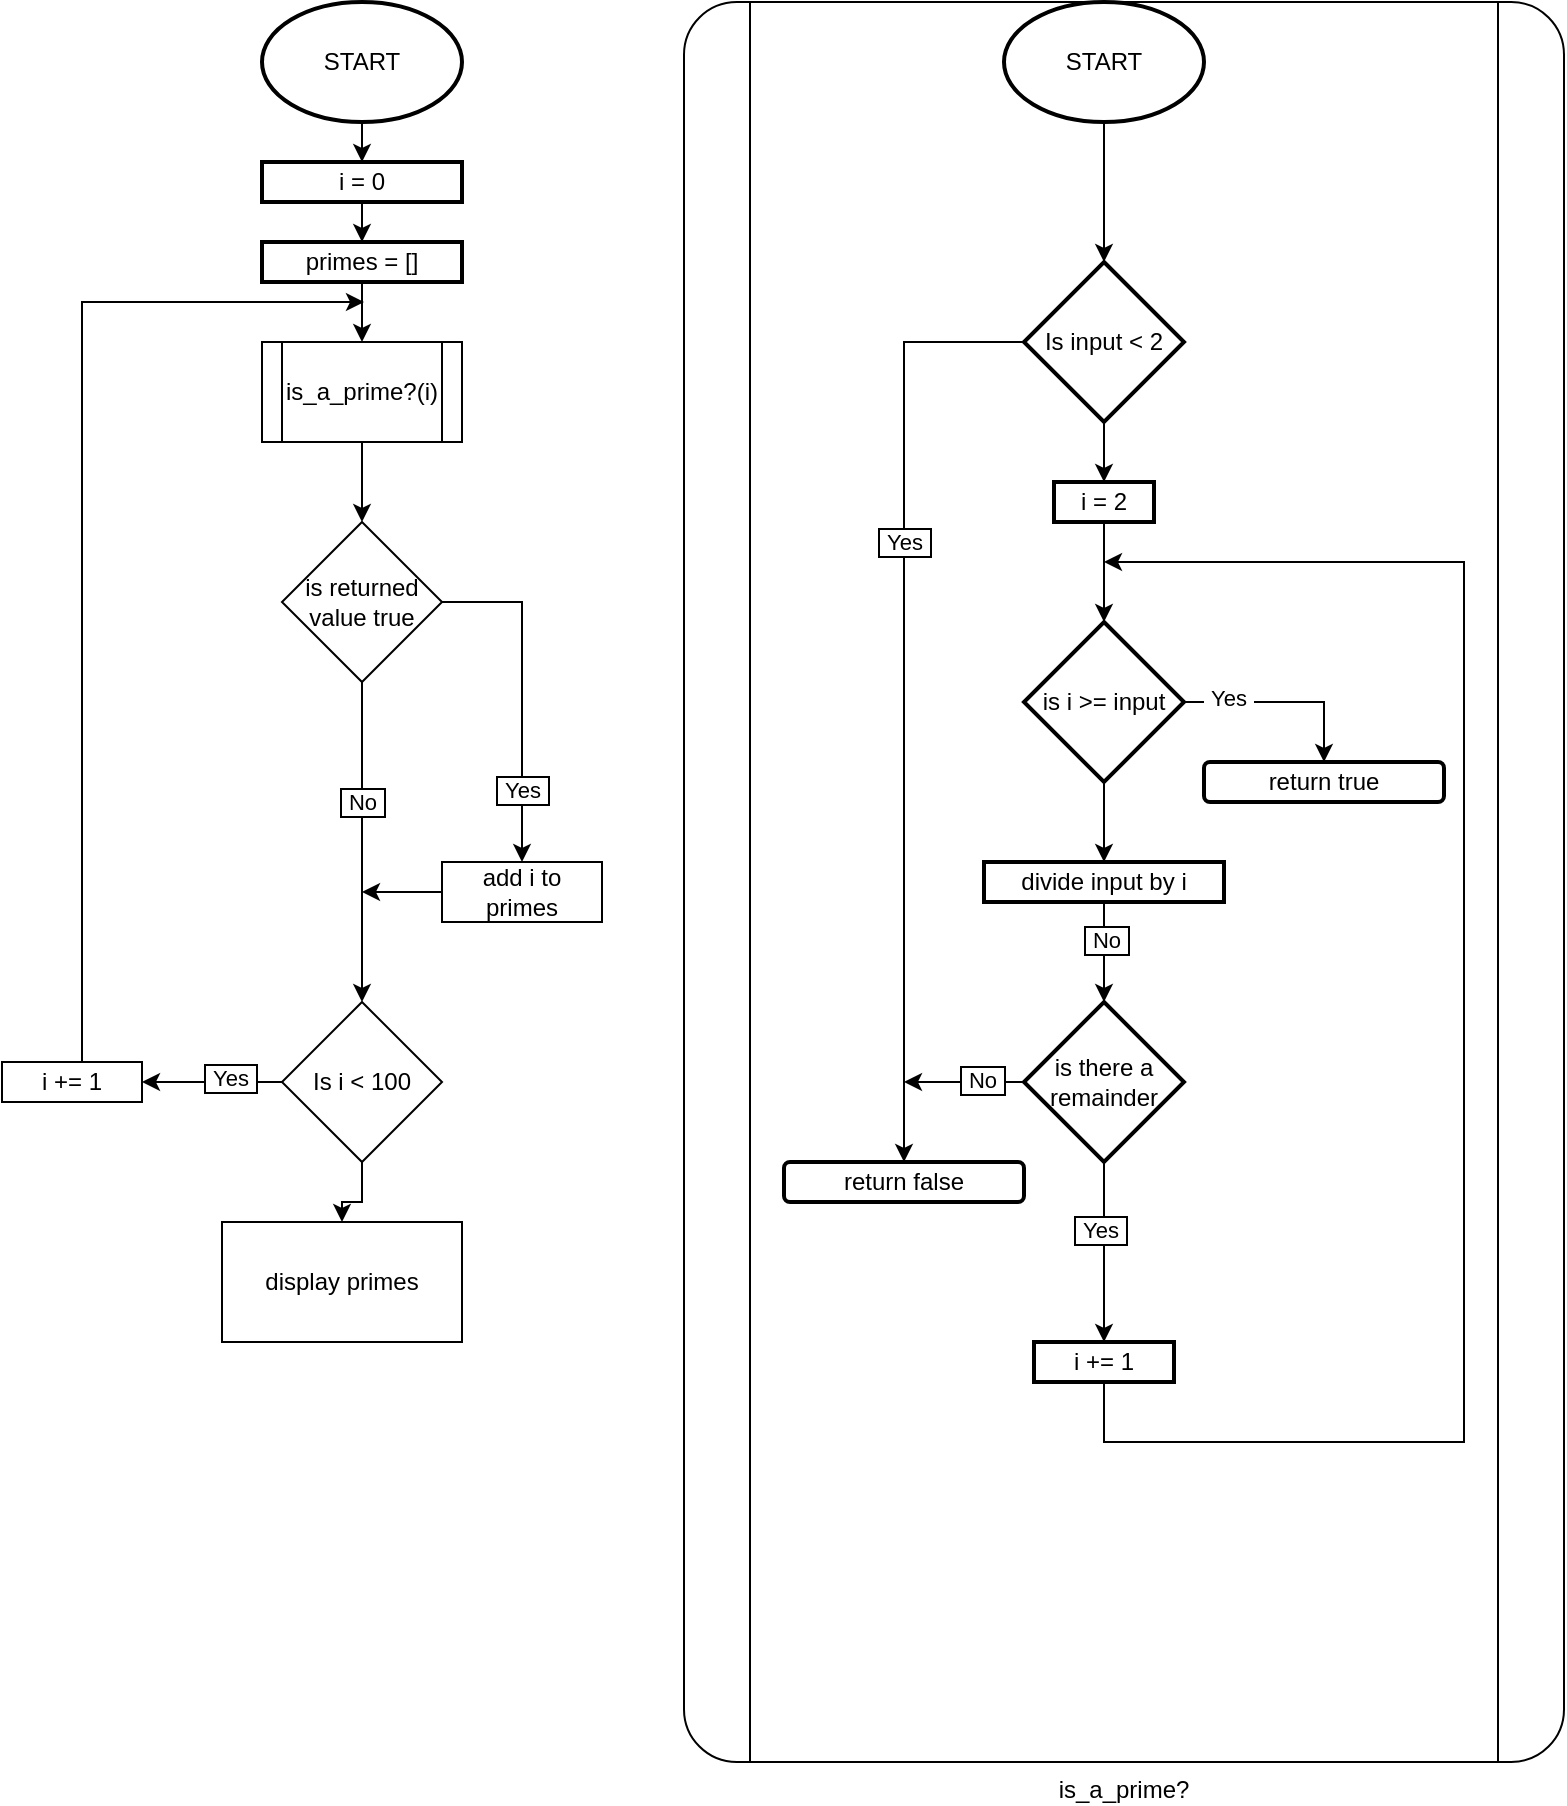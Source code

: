 <mxfile version="17.1.3" type="device"><diagram id="C5RBs43oDa-KdzZeNtuy" name="Page-1"><mxGraphModel dx="1422" dy="705" grid="1" gridSize="10" guides="1" tooltips="1" connect="1" arrows="1" fold="1" page="1" pageScale="1" pageWidth="827" pageHeight="1169" math="0" shadow="0"><root><mxCell id="WIyWlLk6GJQsqaUBKTNV-0"/><mxCell id="WIyWlLk6GJQsqaUBKTNV-1" parent="WIyWlLk6GJQsqaUBKTNV-0"/><mxCell id="H0D4R0VIuWgAQT5FzMQp-45" value="is_a_prime?" style="verticalLabelPosition=bottom;verticalAlign=top;html=1;shape=process;whiteSpace=wrap;rounded=1;size=0.075;arcSize=6;labelBorderColor=none;" vertex="1" parent="WIyWlLk6GJQsqaUBKTNV-1"><mxGeometry x="360" y="40" width="440" height="880" as="geometry"/></mxCell><mxCell id="H0D4R0VIuWgAQT5FzMQp-10" style="edgeStyle=orthogonalEdgeStyle;rounded=0;orthogonalLoop=1;jettySize=auto;html=1;exitX=0.5;exitY=1;exitDx=0;exitDy=0;exitPerimeter=0;entryX=0.5;entryY=0;entryDx=0;entryDy=0;" edge="1" parent="WIyWlLk6GJQsqaUBKTNV-1" source="H0D4R0VIuWgAQT5FzMQp-8" target="H0D4R0VIuWgAQT5FzMQp-9"><mxGeometry relative="1" as="geometry"/></mxCell><mxCell id="H0D4R0VIuWgAQT5FzMQp-8" value="START" style="strokeWidth=2;html=1;shape=mxgraph.flowchart.start_1;whiteSpace=wrap;" vertex="1" parent="WIyWlLk6GJQsqaUBKTNV-1"><mxGeometry x="149" y="40" width="100" height="60" as="geometry"/></mxCell><mxCell id="H0D4R0VIuWgAQT5FzMQp-15" value="" style="edgeStyle=orthogonalEdgeStyle;rounded=0;orthogonalLoop=1;jettySize=auto;html=1;" edge="1" parent="WIyWlLk6GJQsqaUBKTNV-1" source="H0D4R0VIuWgAQT5FzMQp-9" target="H0D4R0VIuWgAQT5FzMQp-14"><mxGeometry relative="1" as="geometry"/></mxCell><mxCell id="H0D4R0VIuWgAQT5FzMQp-9" value="i = 0" style="rounded=0;whiteSpace=wrap;html=1;absoluteArcSize=1;arcSize=14;strokeWidth=2;" vertex="1" parent="WIyWlLk6GJQsqaUBKTNV-1"><mxGeometry x="149" y="120" width="100" height="20" as="geometry"/></mxCell><mxCell id="H0D4R0VIuWgAQT5FzMQp-40" style="edgeStyle=orthogonalEdgeStyle;rounded=0;orthogonalLoop=1;jettySize=auto;html=1;entryX=0.5;entryY=0;entryDx=0;entryDy=0;" edge="1" parent="WIyWlLk6GJQsqaUBKTNV-1" source="H0D4R0VIuWgAQT5FzMQp-14" target="H0D4R0VIuWgAQT5FzMQp-44"><mxGeometry relative="1" as="geometry"><mxPoint x="199" y="220" as="targetPoint"/></mxGeometry></mxCell><mxCell id="H0D4R0VIuWgAQT5FzMQp-14" value="primes = []" style="rounded=0;whiteSpace=wrap;html=1;absoluteArcSize=1;arcSize=14;strokeWidth=2;" vertex="1" parent="WIyWlLk6GJQsqaUBKTNV-1"><mxGeometry x="149" y="160" width="100" height="20" as="geometry"/></mxCell><mxCell id="H0D4R0VIuWgAQT5FzMQp-21" value="" style="edgeStyle=orthogonalEdgeStyle;rounded=0;orthogonalLoop=1;jettySize=auto;html=1;entryX=0.5;entryY=0;entryDx=0;entryDy=0;exitX=1;exitY=0.5;exitDx=0;exitDy=0;" edge="1" parent="WIyWlLk6GJQsqaUBKTNV-1" source="H0D4R0VIuWgAQT5FzMQp-16" target="H0D4R0VIuWgAQT5FzMQp-20"><mxGeometry relative="1" as="geometry"/></mxCell><mxCell id="H0D4R0VIuWgAQT5FzMQp-22" value="&amp;nbsp;Yes&amp;nbsp;" style="edgeLabel;html=1;align=center;verticalAlign=middle;resizable=0;points=[];labelBorderColor=default;spacing=2;spacingTop=0;" vertex="1" connectable="0" parent="H0D4R0VIuWgAQT5FzMQp-21"><mxGeometry x="-0.24" y="1" relative="1" as="geometry"><mxPoint x="-1" y="69" as="offset"/></mxGeometry></mxCell><mxCell id="H0D4R0VIuWgAQT5FzMQp-26" value="" style="edgeStyle=orthogonalEdgeStyle;rounded=0;orthogonalLoop=1;jettySize=auto;html=1;exitX=0.5;exitY=1;exitDx=0;exitDy=0;entryX=0.5;entryY=0;entryDx=0;entryDy=0;" edge="1" parent="WIyWlLk6GJQsqaUBKTNV-1" source="H0D4R0VIuWgAQT5FzMQp-16" target="H0D4R0VIuWgAQT5FzMQp-25"><mxGeometry relative="1" as="geometry"><mxPoint x="180.034" y="450.034" as="sourcePoint"/><mxPoint x="180.034" y="549.966" as="targetPoint"/><Array as="points"><mxPoint x="199" y="500"/><mxPoint x="199" y="500"/></Array></mxGeometry></mxCell><mxCell id="H0D4R0VIuWgAQT5FzMQp-29" value="&amp;nbsp;No&amp;nbsp;" style="edgeLabel;html=1;align=center;verticalAlign=middle;resizable=0;points=[];labelBorderColor=default;" vertex="1" connectable="0" parent="H0D4R0VIuWgAQT5FzMQp-26"><mxGeometry x="-0.348" relative="1" as="geometry"><mxPoint y="8" as="offset"/></mxGeometry></mxCell><mxCell id="H0D4R0VIuWgAQT5FzMQp-16" value="is returned value true" style="rhombus;whiteSpace=wrap;html=1;" vertex="1" parent="WIyWlLk6GJQsqaUBKTNV-1"><mxGeometry x="159" y="300" width="80" height="80" as="geometry"/></mxCell><mxCell id="H0D4R0VIuWgAQT5FzMQp-30" style="edgeStyle=orthogonalEdgeStyle;rounded=0;orthogonalLoop=1;jettySize=auto;html=1;exitX=0;exitY=0.5;exitDx=0;exitDy=0;" edge="1" parent="WIyWlLk6GJQsqaUBKTNV-1" source="H0D4R0VIuWgAQT5FzMQp-20"><mxGeometry relative="1" as="geometry"><mxPoint x="199" y="485" as="targetPoint"/><Array as="points"><mxPoint x="209" y="485"/></Array></mxGeometry></mxCell><mxCell id="H0D4R0VIuWgAQT5FzMQp-20" value="add i to primes" style="whiteSpace=wrap;html=1;" vertex="1" parent="WIyWlLk6GJQsqaUBKTNV-1"><mxGeometry x="239" y="470" width="80" height="30" as="geometry"/></mxCell><mxCell id="H0D4R0VIuWgAQT5FzMQp-33" value="" style="edgeStyle=orthogonalEdgeStyle;rounded=0;orthogonalLoop=1;jettySize=auto;html=1;" edge="1" parent="WIyWlLk6GJQsqaUBKTNV-1" source="H0D4R0VIuWgAQT5FzMQp-25" target="H0D4R0VIuWgAQT5FzMQp-32"><mxGeometry relative="1" as="geometry"/></mxCell><mxCell id="H0D4R0VIuWgAQT5FzMQp-34" value="&amp;nbsp;Yes&amp;nbsp;" style="edgeLabel;html=1;align=center;verticalAlign=middle;resizable=0;points=[];labelBorderColor=default;" vertex="1" connectable="0" parent="H0D4R0VIuWgAQT5FzMQp-33"><mxGeometry x="-0.262" y="-2" relative="1" as="geometry"><mxPoint as="offset"/></mxGeometry></mxCell><mxCell id="H0D4R0VIuWgAQT5FzMQp-37" value="" style="edgeStyle=orthogonalEdgeStyle;rounded=0;orthogonalLoop=1;jettySize=auto;html=1;" edge="1" parent="WIyWlLk6GJQsqaUBKTNV-1" source="H0D4R0VIuWgAQT5FzMQp-25" target="H0D4R0VIuWgAQT5FzMQp-36"><mxGeometry relative="1" as="geometry"/></mxCell><mxCell id="H0D4R0VIuWgAQT5FzMQp-25" value="Is i &amp;lt; 100" style="rhombus;whiteSpace=wrap;html=1;" vertex="1" parent="WIyWlLk6GJQsqaUBKTNV-1"><mxGeometry x="159" y="540" width="80" height="80" as="geometry"/></mxCell><mxCell id="H0D4R0VIuWgAQT5FzMQp-35" style="edgeStyle=orthogonalEdgeStyle;rounded=0;orthogonalLoop=1;jettySize=auto;html=1;" edge="1" parent="WIyWlLk6GJQsqaUBKTNV-1" source="H0D4R0VIuWgAQT5FzMQp-32"><mxGeometry relative="1" as="geometry"><mxPoint x="200" y="190" as="targetPoint"/><Array as="points"><mxPoint x="59" y="190"/></Array></mxGeometry></mxCell><mxCell id="H0D4R0VIuWgAQT5FzMQp-32" value="i += 1" style="whiteSpace=wrap;html=1;" vertex="1" parent="WIyWlLk6GJQsqaUBKTNV-1"><mxGeometry x="19" y="570" width="70" height="20" as="geometry"/></mxCell><mxCell id="H0D4R0VIuWgAQT5FzMQp-36" value="display primes" style="whiteSpace=wrap;html=1;" vertex="1" parent="WIyWlLk6GJQsqaUBKTNV-1"><mxGeometry x="129" y="650" width="120" height="60" as="geometry"/></mxCell><mxCell id="H0D4R0VIuWgAQT5FzMQp-48" value="" style="edgeStyle=orthogonalEdgeStyle;rounded=0;orthogonalLoop=1;jettySize=auto;html=1;" edge="1" parent="WIyWlLk6GJQsqaUBKTNV-1" source="H0D4R0VIuWgAQT5FzMQp-41" target="H0D4R0VIuWgAQT5FzMQp-47"><mxGeometry relative="1" as="geometry"/></mxCell><mxCell id="H0D4R0VIuWgAQT5FzMQp-41" value="START" style="strokeWidth=2;html=1;shape=mxgraph.flowchart.start_1;whiteSpace=wrap;rounded=0;labelBorderColor=none;" vertex="1" parent="WIyWlLk6GJQsqaUBKTNV-1"><mxGeometry x="520" y="40" width="100" height="60" as="geometry"/></mxCell><mxCell id="H0D4R0VIuWgAQT5FzMQp-46" style="edgeStyle=orthogonalEdgeStyle;rounded=0;orthogonalLoop=1;jettySize=auto;html=1;entryX=0.5;entryY=0;entryDx=0;entryDy=0;" edge="1" parent="WIyWlLk6GJQsqaUBKTNV-1" source="H0D4R0VIuWgAQT5FzMQp-44" target="H0D4R0VIuWgAQT5FzMQp-16"><mxGeometry relative="1" as="geometry"/></mxCell><mxCell id="H0D4R0VIuWgAQT5FzMQp-44" value="is_a_prime?(i)" style="shape=process;whiteSpace=wrap;html=1;backgroundOutline=1;rounded=0;labelBorderColor=none;" vertex="1" parent="WIyWlLk6GJQsqaUBKTNV-1"><mxGeometry x="149" y="210" width="100" height="50" as="geometry"/></mxCell><mxCell id="H0D4R0VIuWgAQT5FzMQp-50" value="" style="edgeStyle=orthogonalEdgeStyle;rounded=0;orthogonalLoop=1;jettySize=auto;html=1;exitX=0;exitY=0.5;exitDx=0;exitDy=0;" edge="1" parent="WIyWlLk6GJQsqaUBKTNV-1" source="H0D4R0VIuWgAQT5FzMQp-47" target="H0D4R0VIuWgAQT5FzMQp-49"><mxGeometry relative="1" as="geometry"/></mxCell><mxCell id="H0D4R0VIuWgAQT5FzMQp-52" value="&amp;nbsp;Yes&amp;nbsp;" style="edgeLabel;html=1;align=center;verticalAlign=middle;resizable=0;points=[];labelBorderColor=default;" vertex="1" connectable="0" parent="H0D4R0VIuWgAQT5FzMQp-50"><mxGeometry x="-0.32" relative="1" as="geometry"><mxPoint as="offset"/></mxGeometry></mxCell><mxCell id="H0D4R0VIuWgAQT5FzMQp-54" value="" style="edgeStyle=orthogonalEdgeStyle;rounded=0;orthogonalLoop=1;jettySize=auto;html=1;" edge="1" parent="WIyWlLk6GJQsqaUBKTNV-1" source="H0D4R0VIuWgAQT5FzMQp-47" target="H0D4R0VIuWgAQT5FzMQp-53"><mxGeometry relative="1" as="geometry"/></mxCell><mxCell id="H0D4R0VIuWgAQT5FzMQp-47" value="Is input &amp;lt; 2" style="rhombus;whiteSpace=wrap;html=1;strokeWidth=2;rounded=0;labelBorderColor=none;" vertex="1" parent="WIyWlLk6GJQsqaUBKTNV-1"><mxGeometry x="530" y="170" width="80" height="80" as="geometry"/></mxCell><mxCell id="H0D4R0VIuWgAQT5FzMQp-49" value="return false" style="whiteSpace=wrap;html=1;strokeWidth=2;rounded=1;labelBorderColor=none;" vertex="1" parent="WIyWlLk6GJQsqaUBKTNV-1"><mxGeometry x="410" y="620" width="120" height="20" as="geometry"/></mxCell><mxCell id="H0D4R0VIuWgAQT5FzMQp-56" value="" style="edgeStyle=orthogonalEdgeStyle;rounded=0;orthogonalLoop=1;jettySize=auto;html=1;" edge="1" parent="WIyWlLk6GJQsqaUBKTNV-1" source="H0D4R0VIuWgAQT5FzMQp-53" target="H0D4R0VIuWgAQT5FzMQp-55"><mxGeometry relative="1" as="geometry"/></mxCell><mxCell id="H0D4R0VIuWgAQT5FzMQp-53" value="i = 2" style="whiteSpace=wrap;html=1;strokeWidth=2;rounded=0;labelBorderColor=none;" vertex="1" parent="WIyWlLk6GJQsqaUBKTNV-1"><mxGeometry x="545" y="280" width="50" height="20" as="geometry"/></mxCell><mxCell id="H0D4R0VIuWgAQT5FzMQp-58" value="" style="edgeStyle=orthogonalEdgeStyle;rounded=0;orthogonalLoop=1;jettySize=auto;html=1;entryX=0.5;entryY=0;entryDx=0;entryDy=0;" edge="1" parent="WIyWlLk6GJQsqaUBKTNV-1" source="H0D4R0VIuWgAQT5FzMQp-55" target="H0D4R0VIuWgAQT5FzMQp-57"><mxGeometry relative="1" as="geometry"/></mxCell><mxCell id="H0D4R0VIuWgAQT5FzMQp-59" value="&amp;nbsp;Yes&amp;nbsp;" style="edgeLabel;html=1;align=center;verticalAlign=middle;resizable=0;points=[];" vertex="1" connectable="0" parent="H0D4R0VIuWgAQT5FzMQp-58"><mxGeometry x="-0.559" y="2" relative="1" as="geometry"><mxPoint as="offset"/></mxGeometry></mxCell><mxCell id="H0D4R0VIuWgAQT5FzMQp-65" value="" style="edgeStyle=orthogonalEdgeStyle;rounded=0;orthogonalLoop=1;jettySize=auto;html=1;" edge="1" parent="WIyWlLk6GJQsqaUBKTNV-1" source="H0D4R0VIuWgAQT5FzMQp-55" target="H0D4R0VIuWgAQT5FzMQp-64"><mxGeometry relative="1" as="geometry"><Array as="points"><mxPoint x="570" y="440"/><mxPoint x="570" y="440"/></Array></mxGeometry></mxCell><mxCell id="H0D4R0VIuWgAQT5FzMQp-55" value="is i &amp;gt;= input" style="rhombus;whiteSpace=wrap;html=1;strokeWidth=2;rounded=0;labelBorderColor=none;" vertex="1" parent="WIyWlLk6GJQsqaUBKTNV-1"><mxGeometry x="530" y="350" width="80" height="80" as="geometry"/></mxCell><mxCell id="H0D4R0VIuWgAQT5FzMQp-57" value="return true" style="whiteSpace=wrap;html=1;strokeWidth=2;rounded=1;labelBorderColor=none;" vertex="1" parent="WIyWlLk6GJQsqaUBKTNV-1"><mxGeometry x="620" y="420" width="120" height="20" as="geometry"/></mxCell><mxCell id="H0D4R0VIuWgAQT5FzMQp-68" value="" style="edgeStyle=orthogonalEdgeStyle;rounded=0;orthogonalLoop=1;jettySize=auto;html=1;" edge="1" parent="WIyWlLk6GJQsqaUBKTNV-1" source="H0D4R0VIuWgAQT5FzMQp-64" target="H0D4R0VIuWgAQT5FzMQp-67"><mxGeometry relative="1" as="geometry"><Array as="points"><mxPoint x="570" y="510"/><mxPoint x="570" y="510"/></Array></mxGeometry></mxCell><mxCell id="H0D4R0VIuWgAQT5FzMQp-69" value="&amp;nbsp;No&amp;nbsp;" style="edgeLabel;html=1;align=center;verticalAlign=middle;resizable=0;points=[];labelBorderColor=default;" vertex="1" connectable="0" parent="H0D4R0VIuWgAQT5FzMQp-68"><mxGeometry x="-0.256" y="1" relative="1" as="geometry"><mxPoint as="offset"/></mxGeometry></mxCell><mxCell id="H0D4R0VIuWgAQT5FzMQp-64" value="divide input by i" style="rounded=0;whiteSpace=wrap;html=1;strokeWidth=2;labelBorderColor=none;" vertex="1" parent="WIyWlLk6GJQsqaUBKTNV-1"><mxGeometry x="510" y="470" width="120" height="20" as="geometry"/></mxCell><mxCell id="H0D4R0VIuWgAQT5FzMQp-71" value="" style="edgeStyle=orthogonalEdgeStyle;rounded=0;orthogonalLoop=1;jettySize=auto;html=1;" edge="1" parent="WIyWlLk6GJQsqaUBKTNV-1" source="H0D4R0VIuWgAQT5FzMQp-67"><mxGeometry relative="1" as="geometry"><mxPoint x="470" y="580" as="targetPoint"/></mxGeometry></mxCell><mxCell id="H0D4R0VIuWgAQT5FzMQp-73" value="&amp;nbsp;No&amp;nbsp;" style="edgeLabel;html=1;align=center;verticalAlign=middle;resizable=0;points=[];labelBorderColor=default;" vertex="1" connectable="0" parent="H0D4R0VIuWgAQT5FzMQp-71"><mxGeometry x="-0.295" y="-1" relative="1" as="geometry"><mxPoint as="offset"/></mxGeometry></mxCell><mxCell id="H0D4R0VIuWgAQT5FzMQp-75" value="" style="edgeStyle=orthogonalEdgeStyle;rounded=0;orthogonalLoop=1;jettySize=auto;html=1;" edge="1" parent="WIyWlLk6GJQsqaUBKTNV-1" source="H0D4R0VIuWgAQT5FzMQp-67" target="H0D4R0VIuWgAQT5FzMQp-74"><mxGeometry relative="1" as="geometry"/></mxCell><mxCell id="H0D4R0VIuWgAQT5FzMQp-76" value="&amp;nbsp;Yes&amp;nbsp;" style="edgeLabel;html=1;align=center;verticalAlign=middle;resizable=0;points=[];labelBorderColor=default;" vertex="1" connectable="0" parent="H0D4R0VIuWgAQT5FzMQp-75"><mxGeometry x="-0.244" y="-2" relative="1" as="geometry"><mxPoint as="offset"/></mxGeometry></mxCell><mxCell id="H0D4R0VIuWgAQT5FzMQp-67" value="is there a remainder" style="rhombus;whiteSpace=wrap;html=1;rounded=0;strokeWidth=2;labelBorderColor=none;" vertex="1" parent="WIyWlLk6GJQsqaUBKTNV-1"><mxGeometry x="530" y="540" width="80" height="80" as="geometry"/></mxCell><mxCell id="H0D4R0VIuWgAQT5FzMQp-78" style="edgeStyle=orthogonalEdgeStyle;rounded=0;orthogonalLoop=1;jettySize=auto;html=1;" edge="1" parent="WIyWlLk6GJQsqaUBKTNV-1" source="H0D4R0VIuWgAQT5FzMQp-74"><mxGeometry relative="1" as="geometry"><mxPoint x="570" y="320" as="targetPoint"/><Array as="points"><mxPoint x="570" y="760"/><mxPoint x="750" y="760"/><mxPoint x="750" y="320"/></Array></mxGeometry></mxCell><mxCell id="H0D4R0VIuWgAQT5FzMQp-74" value="i += 1" style="rounded=0;whiteSpace=wrap;html=1;strokeWidth=2;labelBorderColor=none;" vertex="1" parent="WIyWlLk6GJQsqaUBKTNV-1"><mxGeometry x="535" y="710" width="70" height="20" as="geometry"/></mxCell></root></mxGraphModel></diagram></mxfile>